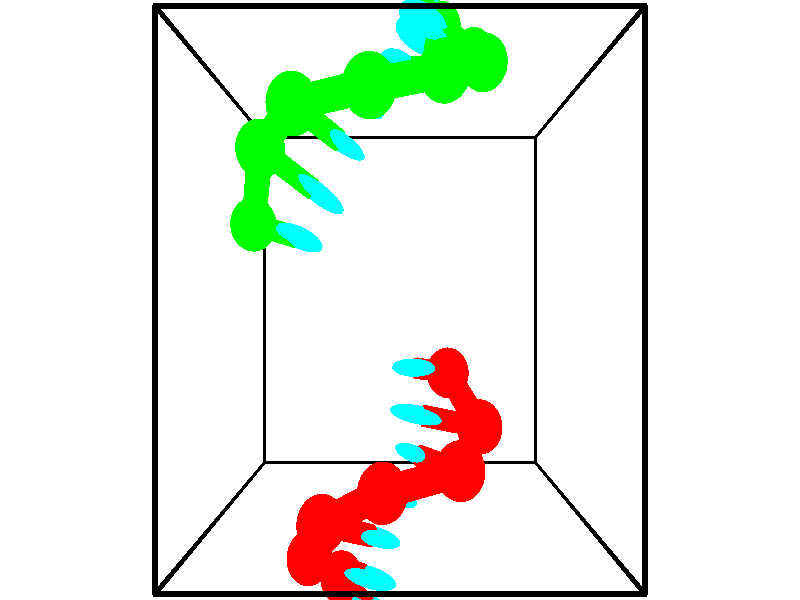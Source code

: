 // switches for output
#declare DRAW_BASES = 1; // possible values are 0, 1; only relevant for DNA ribbons
#declare DRAW_BASES_TYPE = 3; // possible values are 1, 2, 3; only relevant for DNA ribbons
#declare DRAW_FOG = 0; // set to 1 to enable fog

#include "colors.inc"

#include "transforms.inc"
background { rgb <1, 1, 1>}

#default {
   normal{
       ripples 0.25
       frequency 0.20
       turbulence 0.2
       lambda 5
   }
	finish {
		phong 0.1
		phong_size 40.
	}
}

// original window dimensions: 1024x640


// camera settings

camera {
	sky <-0, 1, 0>
	up <-0, 1, 0>
	right 1.6 * <1, 0, 0>
	location <2.5, 2.5, 11.1562>
	look_at <2.5, 2.5, 2.5>
	direction <0, 0, -8.6562>
	angle 67.0682
}


# declare cpy_camera_pos = <2.5, 2.5, 11.1562>;
# if (DRAW_FOG = 1)
fog {
	fog_type 2
	up vnormalize(cpy_camera_pos)
	color rgbt<1,1,1,0.3>
	distance 1e-5
	fog_alt 3e-3
	fog_offset 4
}
# end


// LIGHTS

# declare lum = 6;
global_settings {
	ambient_light rgb lum * <0.05, 0.05, 0.05>
	max_trace_level 15
}# declare cpy_direct_light_amount = 0.25;
light_source
{	1000 * <-1, -1, 1>,
	rgb lum * cpy_direct_light_amount
	parallel
}

light_source
{	1000 * <1, 1, -1>,
	rgb lum * cpy_direct_light_amount
	parallel
}

// strand 0

// nucleotide -1

// particle -1
sphere {
	<3.067367, 1.777103, 3.952812> 0.250000
	pigment { color rgbt <1,0,0,0> }
	no_shadow
}
cylinder {
	<2.831848, 1.834566, 4.270977>,  <2.690537, 1.869044, 4.461876>, 0.100000
	pigment { color rgbt <1,0,0,0> }
	no_shadow
}
cylinder {
	<2.831848, 1.834566, 4.270977>,  <3.067367, 1.777103, 3.952812>, 0.100000
	pigment { color rgbt <1,0,0,0> }
	no_shadow
}

// particle -1
sphere {
	<2.831848, 1.834566, 4.270977> 0.100000
	pigment { color rgbt <1,0,0,0> }
	no_shadow
}
sphere {
	0, 1
	scale<0.080000,0.200000,0.300000>
	matrix <0.019152, -0.981323, 0.191413,
		0.808054, 0.127937, 0.575049,
		-0.588798, 0.143659, 0.795412,
		2.655209, 1.877664, 4.509601>
	pigment { color rgbt <0,1,1,0> }
	no_shadow
}
cylinder {
	<3.374828, 1.336417, 4.506645>,  <3.067367, 1.777103, 3.952812>, 0.130000
	pigment { color rgbt <1,0,0,0> }
	no_shadow
}

// nucleotide -1

// particle -1
sphere {
	<3.374828, 1.336417, 4.506645> 0.250000
	pigment { color rgbt <1,0,0,0> }
	no_shadow
}
cylinder {
	<2.981827, 1.404902, 4.535965>,  <2.746026, 1.445992, 4.553557>, 0.100000
	pigment { color rgbt <1,0,0,0> }
	no_shadow
}
cylinder {
	<2.981827, 1.404902, 4.535965>,  <3.374828, 1.336417, 4.506645>, 0.100000
	pigment { color rgbt <1,0,0,0> }
	no_shadow
}

// particle -1
sphere {
	<2.981827, 1.404902, 4.535965> 0.100000
	pigment { color rgbt <1,0,0,0> }
	no_shadow
}
sphere {
	0, 1
	scale<0.080000,0.200000,0.300000>
	matrix <-0.172143, -0.985050, -0.006534,
		0.071085, -0.019037, 0.997288,
		-0.982504, 0.171212, 0.073300,
		2.687076, 1.456265, 4.557955>
	pigment { color rgbt <0,1,1,0> }
	no_shadow
}
cylinder {
	<3.101022, 1.077289, 5.128256>,  <3.374828, 1.336417, 4.506645>, 0.130000
	pigment { color rgbt <1,0,0,0> }
	no_shadow
}

// nucleotide -1

// particle -1
sphere {
	<3.101022, 1.077289, 5.128256> 0.250000
	pigment { color rgbt <1,0,0,0> }
	no_shadow
}
cylinder {
	<2.859749, 1.084938, 4.809307>,  <2.714985, 1.089528, 4.617938>, 0.100000
	pigment { color rgbt <1,0,0,0> }
	no_shadow
}
cylinder {
	<2.859749, 1.084938, 4.809307>,  <3.101022, 1.077289, 5.128256>, 0.100000
	pigment { color rgbt <1,0,0,0> }
	no_shadow
}

// particle -1
sphere {
	<2.859749, 1.084938, 4.809307> 0.100000
	pigment { color rgbt <1,0,0,0> }
	no_shadow
}
sphere {
	0, 1
	scale<0.080000,0.200000,0.300000>
	matrix <-0.326848, -0.917845, 0.225236,
		-0.727557, 0.396478, 0.559880,
		-0.603184, 0.019124, -0.797373,
		2.678794, 1.090675, 4.570095>
	pigment { color rgbt <0,1,1,0> }
	no_shadow
}
cylinder {
	<2.329223, 0.928142, 5.256227>,  <3.101022, 1.077289, 5.128256>, 0.130000
	pigment { color rgbt <1,0,0,0> }
	no_shadow
}

// nucleotide -1

// particle -1
sphere {
	<2.329223, 0.928142, 5.256227> 0.250000
	pigment { color rgbt <1,0,0,0> }
	no_shadow
}
cylinder {
	<2.422295, 0.817335, 4.883320>,  <2.478137, 0.750851, 4.659576>, 0.100000
	pigment { color rgbt <1,0,0,0> }
	no_shadow
}
cylinder {
	<2.422295, 0.817335, 4.883320>,  <2.329223, 0.928142, 5.256227>, 0.100000
	pigment { color rgbt <1,0,0,0> }
	no_shadow
}

// particle -1
sphere {
	<2.422295, 0.817335, 4.883320> 0.100000
	pigment { color rgbt <1,0,0,0> }
	no_shadow
}
sphere {
	0, 1
	scale<0.080000,0.200000,0.300000>
	matrix <-0.428858, -0.889572, 0.157296,
		-0.872893, 0.363211, -0.325786,
		0.232678, -0.277018, -0.932267,
		2.492098, 0.734230, 4.603640>
	pigment { color rgbt <0,1,1,0> }
	no_shadow
}
cylinder {
	<1.689892, 0.584361, 4.965368>,  <2.329223, 0.928142, 5.256227>, 0.130000
	pigment { color rgbt <1,0,0,0> }
	no_shadow
}

// nucleotide -1

// particle -1
sphere {
	<1.689892, 0.584361, 4.965368> 0.250000
	pigment { color rgbt <1,0,0,0> }
	no_shadow
}
cylinder {
	<2.005783, 0.454159, 4.757378>,  <2.195318, 0.376038, 4.632583>, 0.100000
	pigment { color rgbt <1,0,0,0> }
	no_shadow
}
cylinder {
	<2.005783, 0.454159, 4.757378>,  <1.689892, 0.584361, 4.965368>, 0.100000
	pigment { color rgbt <1,0,0,0> }
	no_shadow
}

// particle -1
sphere {
	<2.005783, 0.454159, 4.757378> 0.100000
	pigment { color rgbt <1,0,0,0> }
	no_shadow
}
sphere {
	0, 1
	scale<0.080000,0.200000,0.300000>
	matrix <-0.279568, -0.945447, 0.167248,
		-0.546051, 0.013289, -0.837647,
		0.789728, -0.325505, -0.519977,
		2.242702, 0.356507, 4.601385>
	pigment { color rgbt <0,1,1,0> }
	no_shadow
}
cylinder {
	<1.491468, 0.115118, 4.440607>,  <1.689892, 0.584361, 4.965368>, 0.130000
	pigment { color rgbt <1,0,0,0> }
	no_shadow
}

// nucleotide -1

// particle -1
sphere {
	<1.491468, 0.115118, 4.440607> 0.250000
	pigment { color rgbt <1,0,0,0> }
	no_shadow
}
cylinder {
	<1.876747, 0.038099, 4.515625>,  <2.107915, -0.008112, 4.560636>, 0.100000
	pigment { color rgbt <1,0,0,0> }
	no_shadow
}
cylinder {
	<1.876747, 0.038099, 4.515625>,  <1.491468, 0.115118, 4.440607>, 0.100000
	pigment { color rgbt <1,0,0,0> }
	no_shadow
}

// particle -1
sphere {
	<1.876747, 0.038099, 4.515625> 0.100000
	pigment { color rgbt <1,0,0,0> }
	no_shadow
}
sphere {
	0, 1
	scale<0.080000,0.200000,0.300000>
	matrix <-0.209926, -0.974641, 0.077501,
		0.167867, -0.114019, -0.979194,
		0.963199, -0.192548, 0.187546,
		2.165707, -0.019665, 4.571888>
	pigment { color rgbt <0,1,1,0> }
	no_shadow
}
cylinder {
	<1.787638, -0.285338, 3.861227>,  <1.491468, 0.115119, 4.440607>, 0.130000
	pigment { color rgbt <1,0,0,0> }
	no_shadow
}

// nucleotide -1

// particle -1
sphere {
	<1.787638, -0.285338, 3.861227> 0.250000
	pigment { color rgbt <1,0,0,0> }
	no_shadow
}
cylinder {
	<2.011909, -0.344601, 4.187096>,  <2.146472, -0.380158, 4.382617>, 0.100000
	pigment { color rgbt <1,0,0,0> }
	no_shadow
}
cylinder {
	<2.011909, -0.344601, 4.187096>,  <1.787638, -0.285338, 3.861227>, 0.100000
	pigment { color rgbt <1,0,0,0> }
	no_shadow
}

// particle -1
sphere {
	<2.011909, -0.344601, 4.187096> 0.100000
	pigment { color rgbt <1,0,0,0> }
	no_shadow
}
sphere {
	0, 1
	scale<0.080000,0.200000,0.300000>
	matrix <-0.141040, -0.986573, -0.082351,
		0.815934, -0.068729, -0.574046,
		0.560678, -0.148157, 0.814672,
		2.180113, -0.389048, 4.431497>
	pigment { color rgbt <0,1,1,0> }
	no_shadow
}
cylinder {
	<2.179682, -0.858854, 3.658673>,  <1.787638, -0.285338, 3.861227>, 0.130000
	pigment { color rgbt <1,0,0,0> }
	no_shadow
}

// nucleotide -1

// particle -1
sphere {
	<2.179682, -0.858854, 3.658673> 0.250000
	pigment { color rgbt <1,0,0,0> }
	no_shadow
}
cylinder {
	<2.147163, -0.832489, 4.056477>,  <2.127652, -0.816670, 4.295158>, 0.100000
	pigment { color rgbt <1,0,0,0> }
	no_shadow
}
cylinder {
	<2.147163, -0.832489, 4.056477>,  <2.179682, -0.858854, 3.658673>, 0.100000
	pigment { color rgbt <1,0,0,0> }
	no_shadow
}

// particle -1
sphere {
	<2.147163, -0.832489, 4.056477> 0.100000
	pigment { color rgbt <1,0,0,0> }
	no_shadow
}
sphere {
	0, 1
	scale<0.080000,0.200000,0.300000>
	matrix <-0.200225, -0.978549, 0.048487,
		0.976371, -0.195184, 0.092751,
		-0.081297, 0.065912, 0.994508,
		2.122774, -0.812715, 4.354829>
	pigment { color rgbt <0,1,1,0> }
	no_shadow
}
// strand 1

// nucleotide -1

// particle -1
sphere {
	<0.871060, 3.198835, 4.444500> 0.250000
	pigment { color rgbt <0,1,0,0> }
	no_shadow
}
cylinder {
	<1.195343, 3.111118, 4.661633>,  <1.389913, 3.058488, 4.791912>, 0.100000
	pigment { color rgbt <0,1,0,0> }
	no_shadow
}
cylinder {
	<1.195343, 3.111118, 4.661633>,  <0.871060, 3.198835, 4.444500>, 0.100000
	pigment { color rgbt <0,1,0,0> }
	no_shadow
}

// particle -1
sphere {
	<1.195343, 3.111118, 4.661633> 0.100000
	pigment { color rgbt <0,1,0,0> }
	no_shadow
}
sphere {
	0, 1
	scale<0.080000,0.200000,0.300000>
	matrix <0.402862, 0.881730, -0.245467,
		-0.424801, 0.417688, 0.803170,
		0.810708, -0.219292, 0.542830,
		1.438555, 3.045331, 4.824481>
	pigment { color rgbt <0,1,1,0> }
	no_shadow
}
cylinder {
	<1.069862, 3.790514, 4.972763>,  <0.871060, 3.198835, 4.444500>, 0.130000
	pigment { color rgbt <0,1,0,0> }
	no_shadow
}

// nucleotide -1

// particle -1
sphere {
	<1.069862, 3.790514, 4.972763> 0.250000
	pigment { color rgbt <0,1,0,0> }
	no_shadow
}
cylinder {
	<1.399521, 3.584568, 4.878361>,  <1.597316, 3.461001, 4.821720>, 0.100000
	pigment { color rgbt <0,1,0,0> }
	no_shadow
}
cylinder {
	<1.399521, 3.584568, 4.878361>,  <1.069862, 3.790514, 4.972763>, 0.100000
	pigment { color rgbt <0,1,0,0> }
	no_shadow
}

// particle -1
sphere {
	<1.399521, 3.584568, 4.878361> 0.100000
	pigment { color rgbt <0,1,0,0> }
	no_shadow
}
sphere {
	0, 1
	scale<0.080000,0.200000,0.300000>
	matrix <0.484546, 0.856696, -0.176883,
		0.293255, 0.031423, 0.955518,
		0.824146, -0.514864, -0.236004,
		1.646765, 3.430109, 4.807559>
	pigment { color rgbt <0,1,1,0> }
	no_shadow
}
cylinder {
	<1.478418, 4.052305, 5.423358>,  <1.069862, 3.790514, 4.972763>, 0.130000
	pigment { color rgbt <0,1,0,0> }
	no_shadow
}

// nucleotide -1

// particle -1
sphere {
	<1.478418, 4.052305, 5.423358> 0.250000
	pigment { color rgbt <0,1,0,0> }
	no_shadow
}
cylinder {
	<1.719559, 3.940273, 5.124527>,  <1.864243, 3.873055, 4.945228>, 0.100000
	pigment { color rgbt <0,1,0,0> }
	no_shadow
}
cylinder {
	<1.719559, 3.940273, 5.124527>,  <1.478418, 4.052305, 5.423358>, 0.100000
	pigment { color rgbt <0,1,0,0> }
	no_shadow
}

// particle -1
sphere {
	<1.719559, 3.940273, 5.124527> 0.100000
	pigment { color rgbt <0,1,0,0> }
	no_shadow
}
sphere {
	0, 1
	scale<0.080000,0.200000,0.300000>
	matrix <0.445656, 0.894879, 0.024131,
		0.661785, -0.347487, 0.664299,
		0.602852, -0.280079, -0.747078,
		1.900414, 3.856250, 4.900403>
	pigment { color rgbt <0,1,1,0> }
	no_shadow
}
cylinder {
	<2.220816, 4.133579, 5.639822>,  <1.478418, 4.052305, 5.423358>, 0.130000
	pigment { color rgbt <0,1,0,0> }
	no_shadow
}

// nucleotide -1

// particle -1
sphere {
	<2.220816, 4.133579, 5.639822> 0.250000
	pigment { color rgbt <0,1,0,0> }
	no_shadow
}
cylinder {
	<2.182678, 4.157810, 5.242382>,  <2.159796, 4.172349, 5.003918>, 0.100000
	pigment { color rgbt <0,1,0,0> }
	no_shadow
}
cylinder {
	<2.182678, 4.157810, 5.242382>,  <2.220816, 4.133579, 5.639822>, 0.100000
	pigment { color rgbt <0,1,0,0> }
	no_shadow
}

// particle -1
sphere {
	<2.182678, 4.157810, 5.242382> 0.100000
	pigment { color rgbt <0,1,0,0> }
	no_shadow
}
sphere {
	0, 1
	scale<0.080000,0.200000,0.300000>
	matrix <0.411248, 0.911381, 0.016102,
		0.906523, -0.407080, -0.111808,
		-0.095345, 0.060578, -0.993599,
		2.154075, 4.175983, 4.944302>
	pigment { color rgbt <0,1,1,0> }
	no_shadow
}
cylinder {
	<2.924648, 4.315680, 5.414622>,  <2.220816, 4.133579, 5.639822>, 0.130000
	pigment { color rgbt <0,1,0,0> }
	no_shadow
}

// nucleotide -1

// particle -1
sphere {
	<2.924648, 4.315680, 5.414622> 0.250000
	pigment { color rgbt <0,1,0,0> }
	no_shadow
}
cylinder {
	<2.683273, 4.426491, 5.115524>,  <2.538449, 4.492978, 4.936066>, 0.100000
	pigment { color rgbt <0,1,0,0> }
	no_shadow
}
cylinder {
	<2.683273, 4.426491, 5.115524>,  <2.924648, 4.315680, 5.414622>, 0.100000
	pigment { color rgbt <0,1,0,0> }
	no_shadow
}

// particle -1
sphere {
	<2.683273, 4.426491, 5.115524> 0.100000
	pigment { color rgbt <0,1,0,0> }
	no_shadow
}
sphere {
	0, 1
	scale<0.080000,0.200000,0.300000>
	matrix <0.599686, 0.775719, -0.196560,
		0.525586, -0.567023, -0.634226,
		-0.603436, 0.277028, -0.747744,
		2.502243, 4.509599, 4.891201>
	pigment { color rgbt <0,1,1,0> }
	no_shadow
}
cylinder {
	<3.387264, 4.593485, 4.762877>,  <2.924648, 4.315680, 5.414622>, 0.130000
	pigment { color rgbt <0,1,0,0> }
	no_shadow
}

// nucleotide -1

// particle -1
sphere {
	<3.387264, 4.593485, 4.762877> 0.250000
	pigment { color rgbt <0,1,0,0> }
	no_shadow
}
cylinder {
	<3.015549, 4.739075, 4.737751>,  <2.792519, 4.826428, 4.722676>, 0.100000
	pigment { color rgbt <0,1,0,0> }
	no_shadow
}
cylinder {
	<3.015549, 4.739075, 4.737751>,  <3.387264, 4.593485, 4.762877>, 0.100000
	pigment { color rgbt <0,1,0,0> }
	no_shadow
}

// particle -1
sphere {
	<3.015549, 4.739075, 4.737751> 0.100000
	pigment { color rgbt <0,1,0,0> }
	no_shadow
}
sphere {
	0, 1
	scale<0.080000,0.200000,0.300000>
	matrix <0.354609, 0.831627, -0.427375,
		-0.103316, -0.419429, -0.901890,
		-0.929289, 0.363973, -0.062813,
		2.736762, 4.848267, 4.718907>
	pigment { color rgbt <0,1,1,0> }
	no_shadow
}
cylinder {
	<3.363210, 4.926809, 4.008724>,  <3.387264, 4.593485, 4.762877>, 0.130000
	pigment { color rgbt <0,1,0,0> }
	no_shadow
}

// nucleotide -1

// particle -1
sphere {
	<3.363210, 4.926809, 4.008724> 0.250000
	pigment { color rgbt <0,1,0,0> }
	no_shadow
}
cylinder {
	<3.019791, 5.056988, 4.167206>,  <2.813739, 5.135095, 4.262295>, 0.100000
	pigment { color rgbt <0,1,0,0> }
	no_shadow
}
cylinder {
	<3.019791, 5.056988, 4.167206>,  <3.363210, 4.926809, 4.008724>, 0.100000
	pigment { color rgbt <0,1,0,0> }
	no_shadow
}

// particle -1
sphere {
	<3.019791, 5.056988, 4.167206> 0.100000
	pigment { color rgbt <0,1,0,0> }
	no_shadow
}
sphere {
	0, 1
	scale<0.080000,0.200000,0.300000>
	matrix <0.170438, 0.909937, -0.378107,
		-0.483576, -0.257094, -0.836694,
		-0.858548, 0.325448, 0.396206,
		2.762226, 5.154622, 4.286067>
	pigment { color rgbt <0,1,1,0> }
	no_shadow
}
cylinder {
	<3.019728, 5.397651, 3.490101>,  <3.363210, 4.926809, 4.008724>, 0.130000
	pigment { color rgbt <0,1,0,0> }
	no_shadow
}

// nucleotide -1

// particle -1
sphere {
	<3.019728, 5.397651, 3.490101> 0.250000
	pigment { color rgbt <0,1,0,0> }
	no_shadow
}
cylinder {
	<2.883041, 5.487366, 3.855160>,  <2.801030, 5.541195, 4.074195>, 0.100000
	pigment { color rgbt <0,1,0,0> }
	no_shadow
}
cylinder {
	<2.883041, 5.487366, 3.855160>,  <3.019728, 5.397651, 3.490101>, 0.100000
	pigment { color rgbt <0,1,0,0> }
	no_shadow
}

// particle -1
sphere {
	<2.883041, 5.487366, 3.855160> 0.100000
	pigment { color rgbt <0,1,0,0> }
	no_shadow
}
sphere {
	0, 1
	scale<0.080000,0.200000,0.300000>
	matrix <0.183430, 0.968345, -0.169295,
		-0.921729, 0.109556, -0.372040,
		-0.341716, 0.224287, 0.912647,
		2.780527, 5.554652, 4.128954>
	pigment { color rgbt <0,1,1,0> }
	no_shadow
}
// box output
cylinder {
	<0.000000, 0.000000, 0.000000>,  <5.000000, 0.000000, 0.000000>, 0.025000
	pigment { color rgbt <0,0,0,0> }
	no_shadow
}
cylinder {
	<0.000000, 0.000000, 0.000000>,  <0.000000, 5.000000, 0.000000>, 0.025000
	pigment { color rgbt <0,0,0,0> }
	no_shadow
}
cylinder {
	<0.000000, 0.000000, 0.000000>,  <0.000000, 0.000000, 5.000000>, 0.025000
	pigment { color rgbt <0,0,0,0> }
	no_shadow
}
cylinder {
	<5.000000, 5.000000, 5.000000>,  <0.000000, 5.000000, 5.000000>, 0.025000
	pigment { color rgbt <0,0,0,0> }
	no_shadow
}
cylinder {
	<5.000000, 5.000000, 5.000000>,  <5.000000, 0.000000, 5.000000>, 0.025000
	pigment { color rgbt <0,0,0,0> }
	no_shadow
}
cylinder {
	<5.000000, 5.000000, 5.000000>,  <5.000000, 5.000000, 0.000000>, 0.025000
	pigment { color rgbt <0,0,0,0> }
	no_shadow
}
cylinder {
	<0.000000, 0.000000, 5.000000>,  <0.000000, 5.000000, 5.000000>, 0.025000
	pigment { color rgbt <0,0,0,0> }
	no_shadow
}
cylinder {
	<0.000000, 0.000000, 5.000000>,  <5.000000, 0.000000, 5.000000>, 0.025000
	pigment { color rgbt <0,0,0,0> }
	no_shadow
}
cylinder {
	<5.000000, 5.000000, 0.000000>,  <0.000000, 5.000000, 0.000000>, 0.025000
	pigment { color rgbt <0,0,0,0> }
	no_shadow
}
cylinder {
	<5.000000, 5.000000, 0.000000>,  <5.000000, 0.000000, 0.000000>, 0.025000
	pigment { color rgbt <0,0,0,0> }
	no_shadow
}
cylinder {
	<5.000000, 0.000000, 5.000000>,  <5.000000, 0.000000, 0.000000>, 0.025000
	pigment { color rgbt <0,0,0,0> }
	no_shadow
}
cylinder {
	<0.000000, 5.000000, 0.000000>,  <0.000000, 5.000000, 5.000000>, 0.025000
	pigment { color rgbt <0,0,0,0> }
	no_shadow
}
// end of box output
